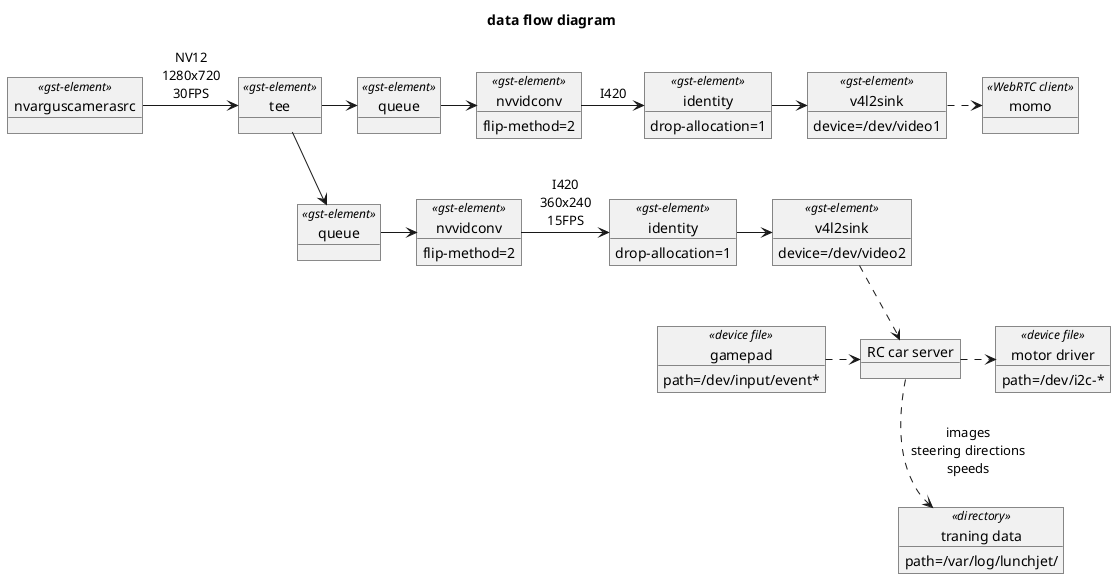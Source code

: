 @startuml
title data flow diagram

object nvarguscamerasrc <<gst-element>>
object tee <<gst-element>>

nvarguscamerasrc -> tee : NV12\n1280x720\n30FPS

object "queue" as q1 <<gst-element>>

object "nvvidconv" as nvv1 <<gst-element>> {
    flip-method=2
}
object "identity" as id1 <<gst-element>> {
    drop-allocation=1
}
object "v4l2sink" as vsink1 <<gst-element>> {
    device=/dev/video1
}
object momo <<WebRTC client>>

tee -> q1
q1 -> nvv1
nvv1 -> id1 : I420
id1 -> vsink1
vsink1 .> momo

object "queue" as q2 <<gst-element>>

object "nvvidconv" as nvv2 <<gst-element>> {
    flip-method=2
}
object "identity" as id2 <<gst-element>> {
    drop-allocation=1
}
object "v4l2sink" as vsink2 <<gst-element>> {
    device=/dev/video2
}

tee -> q2
q2 -> nvv2
nvv2 -> id2 : I420\n360x240\n15FPS
id2 -> vsink2

q1 -[hidden]- q2


object "gamepad" as controller <<device file>> {
    path=/dev/input/event*
}
object "motor driver" as driver <<device file>> {
    path=/dev/i2c-*
}
object "RC car server" as server
object "traning data" as train_data <<directory>> {
    path=/var/log/lunchjet/
}
vsink2 .> server
controller .> server
server .> driver
server .> train_data : images\nsteering directions\nspeeds

vsink2 -[hidden]- controller
driver -[hidden]- train_data
@enduml